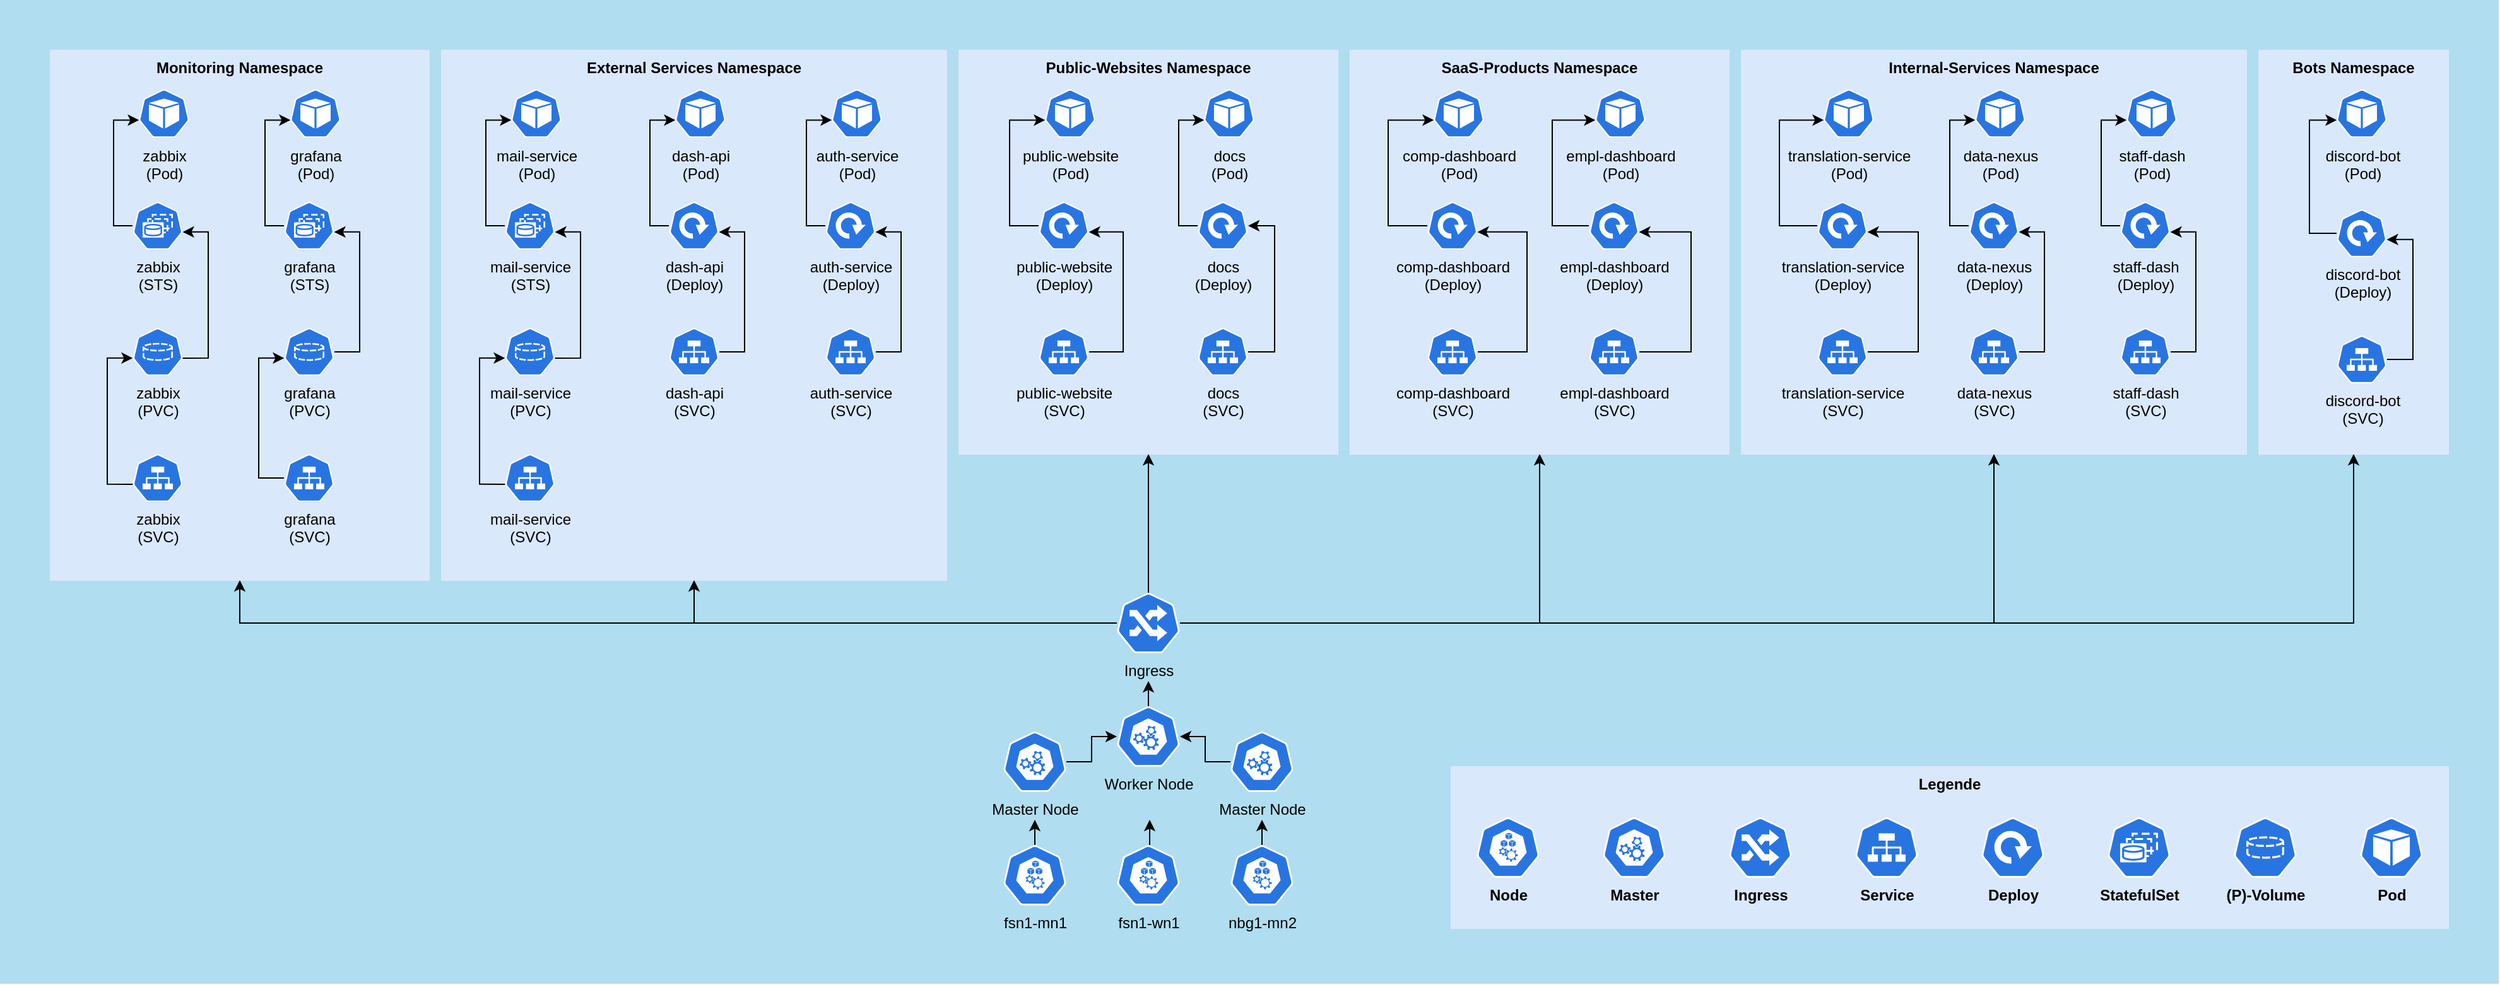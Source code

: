 <mxfile version="21.3.7" type="github">
  <diagram id="6a731a19-8d31-9384-78a2-239565b7b9f0" name="Page-1">
    <mxGraphModel dx="1147" dy="597" grid="1" gridSize="10" guides="1" tooltips="1" connect="1" arrows="1" fold="1" page="1" pageScale="1" pageWidth="1169" pageHeight="827" background="none" math="0" shadow="0">
      <root>
        <mxCell id="0" />
        <mxCell id="1" parent="0" />
        <mxCell id="QFHewqQeJ9qYBVuNZdQV-1928" value="" style="whiteSpace=wrap;html=1;fillColor=#B1DDF0;strokeColor=none;" parent="1" vertex="1">
          <mxGeometry width="1980" height="780" as="geometry" />
        </mxCell>
        <mxCell id="QFHewqQeJ9qYBVuNZdQV-1807" style="edgeStyle=orthogonalEdgeStyle;rounded=0;orthogonalLoop=1;jettySize=auto;html=1;exitX=0.5;exitY=0;exitDx=0;exitDy=0;exitPerimeter=0;" parent="1" edge="1">
          <mxGeometry relative="1" as="geometry">
            <mxPoint x="820" y="650" as="targetPoint" />
            <mxPoint x="820" y="670.0" as="sourcePoint" />
          </mxGeometry>
        </mxCell>
        <mxCell id="QFHewqQeJ9qYBVuNZdQV-1804" style="edgeStyle=orthogonalEdgeStyle;rounded=0;orthogonalLoop=1;jettySize=auto;html=1;exitX=0.5;exitY=0;exitDx=0;exitDy=0;exitPerimeter=0;" parent="1" edge="1">
          <mxGeometry relative="1" as="geometry">
            <mxPoint x="911" y="650" as="targetPoint" />
            <mxPoint x="911" y="670.0" as="sourcePoint" />
          </mxGeometry>
        </mxCell>
        <mxCell id="QFHewqQeJ9qYBVuNZdQV-1806" style="edgeStyle=orthogonalEdgeStyle;rounded=0;orthogonalLoop=1;jettySize=auto;html=1;exitX=0.5;exitY=0;exitDx=0;exitDy=0;exitPerimeter=0;" parent="1" edge="1">
          <mxGeometry relative="1" as="geometry">
            <mxPoint x="1000" y="650" as="targetPoint" />
            <mxPoint x="1000" y="670.0" as="sourcePoint" />
          </mxGeometry>
        </mxCell>
        <mxCell id="QFHewqQeJ9qYBVuNZdQV-1799" value="" style="edgeStyle=orthogonalEdgeStyle;rounded=0;orthogonalLoop=1;jettySize=auto;html=1;" parent="1" source="QFHewqQeJ9qYBVuNZdQV-1786" target="QFHewqQeJ9qYBVuNZdQV-1796" edge="1">
          <mxGeometry relative="1" as="geometry" />
        </mxCell>
        <mxCell id="QFHewqQeJ9qYBVuNZdQV-1786" value="Master Node" style="sketch=0;html=1;dashed=0;whitespace=wrap;fillColor=#2875E2;strokeColor=#ffffff;points=[[0.005,0.63,0],[0.1,0.2,0],[0.9,0.2,0],[0.5,0,0],[0.995,0.63,0],[0.72,0.99,0],[0.5,1,0],[0.28,0.99,0]];verticalLabelPosition=bottom;align=center;verticalAlign=top;shape=mxgraph.kubernetes.icon;prIcon=master" parent="1" vertex="1">
          <mxGeometry x="975" y="580" width="50" height="48" as="geometry" />
        </mxCell>
        <mxCell id="QFHewqQeJ9qYBVuNZdQV-1800" value="" style="edgeStyle=orthogonalEdgeStyle;rounded=0;orthogonalLoop=1;jettySize=auto;html=1;" parent="1" source="QFHewqQeJ9qYBVuNZdQV-1787" target="QFHewqQeJ9qYBVuNZdQV-1796" edge="1">
          <mxGeometry relative="1" as="geometry" />
        </mxCell>
        <mxCell id="QFHewqQeJ9qYBVuNZdQV-1787" value="Master Node" style="sketch=0;html=1;dashed=0;whitespace=wrap;fillColor=#2875E2;strokeColor=#ffffff;points=[[0.005,0.63,0],[0.1,0.2,0],[0.9,0.2,0],[0.5,0,0],[0.995,0.63,0],[0.72,0.99,0],[0.5,1,0],[0.28,0.99,0]];verticalLabelPosition=bottom;align=center;verticalAlign=top;shape=mxgraph.kubernetes.icon;prIcon=master" parent="1" vertex="1">
          <mxGeometry x="795" y="580" width="50" height="48" as="geometry" />
        </mxCell>
        <mxCell id="QFHewqQeJ9qYBVuNZdQV-1869" style="edgeStyle=orthogonalEdgeStyle;rounded=0;orthogonalLoop=1;jettySize=auto;html=1;exitX=0.5;exitY=0;exitDx=0;exitDy=0;exitPerimeter=0;" parent="1" source="QFHewqQeJ9qYBVuNZdQV-1796" edge="1">
          <mxGeometry relative="1" as="geometry">
            <mxPoint x="910" y="540" as="targetPoint" />
          </mxGeometry>
        </mxCell>
        <mxCell id="QFHewqQeJ9qYBVuNZdQV-1796" value="Worker Node" style="sketch=0;html=1;dashed=0;whitespace=wrap;fillColor=#2875E2;strokeColor=#ffffff;points=[[0.005,0.63,0],[0.1,0.2,0],[0.9,0.2,0],[0.5,0,0],[0.995,0.63,0],[0.72,0.99,0],[0.5,1,0],[0.28,0.99,0]];verticalLabelPosition=bottom;align=center;verticalAlign=top;shape=mxgraph.kubernetes.icon;prIcon=master" parent="1" vertex="1">
          <mxGeometry x="885" y="560" width="50" height="48" as="geometry" />
        </mxCell>
        <mxCell id="QFHewqQeJ9qYBVuNZdQV-1852" value="&lt;b&gt;External Services Namespace&lt;/b&gt;" style="whiteSpace=wrap;html=1;fillColor=#dae8fc;strokeColor=#DAE8FC;verticalAlign=top;" parent="1" vertex="1">
          <mxGeometry x="350" y="40" width="400" height="420" as="geometry" />
        </mxCell>
        <mxCell id="QFHewqQeJ9qYBVuNZdQV-1851" value="&lt;b&gt;Monitoring Namespace&lt;/b&gt;" style="whiteSpace=wrap;html=1;fillColor=#dae8fc;strokeColor=#DAE8FC;verticalAlign=top;" parent="1" vertex="1">
          <mxGeometry x="40" y="40" width="300" height="420" as="geometry" />
        </mxCell>
        <mxCell id="QFHewqQeJ9qYBVuNZdQV-1853" value="&lt;b&gt;Public-Websites Namespace&lt;/b&gt;" style="whiteSpace=wrap;html=1;fillColor=#dae8fc;strokeColor=#DAE8FC;verticalAlign=top;" parent="1" vertex="1">
          <mxGeometry x="760" y="40" width="300" height="320" as="geometry" />
        </mxCell>
        <mxCell id="QFHewqQeJ9qYBVuNZdQV-1854" value="&lt;b&gt;SaaS-Products Namespace&lt;/b&gt;" style="whiteSpace=wrap;html=1;fillColor=#dae8fc;strokeColor=#DAE8FC;verticalAlign=top;" parent="1" vertex="1">
          <mxGeometry x="1070" y="40" width="300" height="320" as="geometry" />
        </mxCell>
        <mxCell id="QFHewqQeJ9qYBVuNZdQV-1855" value="&lt;b&gt;Internal-Services Namespace&lt;/b&gt;" style="whiteSpace=wrap;html=1;fillColor=#dae8fc;strokeColor=#DAE8FC;verticalAlign=top;" parent="1" vertex="1">
          <mxGeometry x="1380" y="40" width="400" height="320" as="geometry" />
        </mxCell>
        <mxCell id="QFHewqQeJ9qYBVuNZdQV-1856" value="&lt;b&gt;Bots Namespace&lt;/b&gt;" style="whiteSpace=wrap;html=1;fillColor=#dae8fc;strokeColor=#DAE8FC;verticalAlign=top;" parent="1" vertex="1">
          <mxGeometry x="1790" y="40" width="150" height="320" as="geometry" />
        </mxCell>
        <mxCell id="QFHewqQeJ9qYBVuNZdQV-1891" style="edgeStyle=orthogonalEdgeStyle;rounded=0;orthogonalLoop=1;jettySize=auto;html=1;" parent="1" source="QFHewqQeJ9qYBVuNZdQV-1857" target="QFHewqQeJ9qYBVuNZdQV-1854" edge="1">
          <mxGeometry relative="1" as="geometry" />
        </mxCell>
        <mxCell id="QFHewqQeJ9qYBVuNZdQV-1892" style="edgeStyle=orthogonalEdgeStyle;rounded=0;orthogonalLoop=1;jettySize=auto;html=1;" parent="1" source="QFHewqQeJ9qYBVuNZdQV-1857" target="QFHewqQeJ9qYBVuNZdQV-1853" edge="1">
          <mxGeometry relative="1" as="geometry" />
        </mxCell>
        <mxCell id="QFHewqQeJ9qYBVuNZdQV-1905" style="edgeStyle=orthogonalEdgeStyle;rounded=0;orthogonalLoop=1;jettySize=auto;html=1;" parent="1" source="QFHewqQeJ9qYBVuNZdQV-1857" target="QFHewqQeJ9qYBVuNZdQV-1852" edge="1">
          <mxGeometry relative="1" as="geometry" />
        </mxCell>
        <mxCell id="QFHewqQeJ9qYBVuNZdQV-1906" style="edgeStyle=orthogonalEdgeStyle;rounded=0;orthogonalLoop=1;jettySize=auto;html=1;" parent="1" source="QFHewqQeJ9qYBVuNZdQV-1857" target="QFHewqQeJ9qYBVuNZdQV-1851" edge="1">
          <mxGeometry relative="1" as="geometry" />
        </mxCell>
        <mxCell id="QFHewqQeJ9qYBVuNZdQV-1922" style="edgeStyle=orthogonalEdgeStyle;rounded=0;orthogonalLoop=1;jettySize=auto;html=1;entryX=0.5;entryY=1;entryDx=0;entryDy=0;" parent="1" source="QFHewqQeJ9qYBVuNZdQV-1857" target="QFHewqQeJ9qYBVuNZdQV-1855" edge="1">
          <mxGeometry relative="1" as="geometry" />
        </mxCell>
        <mxCell id="QFHewqQeJ9qYBVuNZdQV-1923" style="edgeStyle=orthogonalEdgeStyle;rounded=0;orthogonalLoop=1;jettySize=auto;html=1;entryX=0.5;entryY=1;entryDx=0;entryDy=0;" parent="1" source="QFHewqQeJ9qYBVuNZdQV-1857" target="QFHewqQeJ9qYBVuNZdQV-1856" edge="1">
          <mxGeometry relative="1" as="geometry" />
        </mxCell>
        <mxCell id="QFHewqQeJ9qYBVuNZdQV-1857" value="&lt;div&gt;Ingress&lt;/div&gt;" style="sketch=0;html=1;dashed=0;whitespace=wrap;fillColor=#2875E2;strokeColor=#ffffff;points=[[0.005,0.63,0],[0.1,0.2,0],[0.9,0.2,0],[0.5,0,0],[0.995,0.63,0],[0.72,0.99,0],[0.5,1,0],[0.28,0.99,0]];verticalLabelPosition=bottom;align=center;verticalAlign=top;shape=mxgraph.kubernetes.icon;prIcon=ing" parent="1" vertex="1">
          <mxGeometry x="885" y="470" width="50" height="48" as="geometry" />
        </mxCell>
        <mxCell id="QFHewqQeJ9qYBVuNZdQV-1859" value="fsn1-wn1" style="sketch=0;html=1;dashed=0;whitespace=wrap;fillColor=#2875E2;strokeColor=#ffffff;points=[[0.005,0.63,0],[0.1,0.2,0],[0.9,0.2,0],[0.5,0,0],[0.995,0.63,0],[0.72,0.99,0],[0.5,1,0],[0.28,0.99,0]];verticalLabelPosition=bottom;align=center;verticalAlign=top;shape=mxgraph.kubernetes.icon;prIcon=node" parent="1" vertex="1">
          <mxGeometry x="885" y="670" width="50" height="48" as="geometry" />
        </mxCell>
        <mxCell id="QFHewqQeJ9qYBVuNZdQV-1860" value="nbg1-mn2" style="sketch=0;html=1;dashed=0;whitespace=wrap;fillColor=#2875E2;strokeColor=#ffffff;points=[[0.005,0.63,0],[0.1,0.2,0],[0.9,0.2,0],[0.5,0,0],[0.995,0.63,0],[0.72,0.99,0],[0.5,1,0],[0.28,0.99,0]];verticalLabelPosition=bottom;align=center;verticalAlign=top;shape=mxgraph.kubernetes.icon;prIcon=node" parent="1" vertex="1">
          <mxGeometry x="975" y="670" width="50" height="48" as="geometry" />
        </mxCell>
        <mxCell id="QFHewqQeJ9qYBVuNZdQV-1861" value="fsn1-mn1" style="sketch=0;html=1;dashed=0;whitespace=wrap;fillColor=#2875E2;strokeColor=#ffffff;points=[[0.005,0.63,0],[0.1,0.2,0],[0.9,0.2,0],[0.5,0,0],[0.995,0.63,0],[0.72,0.99,0],[0.5,1,0],[0.28,0.99,0]];verticalLabelPosition=bottom;align=center;verticalAlign=top;shape=mxgraph.kubernetes.icon;prIcon=node" parent="1" vertex="1">
          <mxGeometry x="795" y="670" width="50" height="48" as="geometry" />
        </mxCell>
        <mxCell id="vVOxOQnkjFHaXy24_AMH-29" style="edgeStyle=orthogonalEdgeStyle;rounded=0;orthogonalLoop=1;jettySize=auto;html=1;entryX=0.005;entryY=0.63;entryDx=0;entryDy=0;entryPerimeter=0;" edge="1" parent="1" source="QFHewqQeJ9qYBVuNZdQV-1863" target="QFHewqQeJ9qYBVuNZdQV-1871">
          <mxGeometry relative="1" as="geometry">
            <Array as="points">
              <mxPoint x="205" y="379" />
              <mxPoint x="205" y="284" />
            </Array>
          </mxGeometry>
        </mxCell>
        <mxCell id="QFHewqQeJ9qYBVuNZdQV-1863" value="&lt;div&gt;grafana&lt;/div&gt;&lt;div&gt;(SVC)&lt;/div&gt;" style="sketch=0;html=1;dashed=0;whitespace=wrap;fillColor=#2875E2;strokeColor=#ffffff;points=[[0.005,0.63,0],[0.1,0.2,0],[0.9,0.2,0],[0.5,0,0],[0.995,0.63,0],[0.72,0.99,0],[0.5,1,0],[0.28,0.99,0]];verticalLabelPosition=bottom;align=center;verticalAlign=top;shape=mxgraph.kubernetes.icon;prIcon=svc" parent="1" vertex="1">
          <mxGeometry x="225" y="360" width="40" height="38" as="geometry" />
        </mxCell>
        <mxCell id="QFHewqQeJ9qYBVuNZdQV-1864" value="&lt;div&gt;zabbix&lt;/div&gt;&lt;div&gt;(Pod)&lt;br&gt;&lt;/div&gt;" style="sketch=0;html=1;dashed=0;whitespace=wrap;fillColor=#2875E2;strokeColor=#ffffff;points=[[0.005,0.63,0],[0.1,0.2,0],[0.9,0.2,0],[0.5,0,0],[0.995,0.63,0],[0.72,0.99,0],[0.5,1,0],[0.28,0.99,0]];verticalLabelPosition=bottom;align=center;verticalAlign=top;shape=mxgraph.kubernetes.icon;prIcon=pod" parent="1" vertex="1">
          <mxGeometry x="110" y="70" width="40" height="40" as="geometry" />
        </mxCell>
        <mxCell id="QFHewqQeJ9qYBVuNZdQV-1866" value="&lt;div&gt;grafana&lt;/div&gt;&lt;div&gt;(Pod)&lt;/div&gt;" style="sketch=0;html=1;dashed=0;whitespace=wrap;fillColor=#2875E2;strokeColor=#ffffff;points=[[0.005,0.63,0],[0.1,0.2,0],[0.9,0.2,0],[0.5,0,0],[0.995,0.63,0],[0.72,0.99,0],[0.5,1,0],[0.28,0.99,0]];verticalLabelPosition=bottom;align=center;verticalAlign=top;shape=mxgraph.kubernetes.icon;prIcon=pod" parent="1" vertex="1">
          <mxGeometry x="230" y="70" width="40" height="40" as="geometry" />
        </mxCell>
        <mxCell id="vVOxOQnkjFHaXy24_AMH-24" style="edgeStyle=orthogonalEdgeStyle;rounded=0;orthogonalLoop=1;jettySize=auto;html=1;entryX=0.005;entryY=0.63;entryDx=0;entryDy=0;entryPerimeter=0;" edge="1" parent="1" source="QFHewqQeJ9qYBVuNZdQV-1867" target="QFHewqQeJ9qYBVuNZdQV-1864">
          <mxGeometry relative="1" as="geometry">
            <Array as="points">
              <mxPoint x="90" y="179" />
              <mxPoint x="90" y="95" />
            </Array>
          </mxGeometry>
        </mxCell>
        <mxCell id="QFHewqQeJ9qYBVuNZdQV-1867" value="&lt;div&gt;zabbix&lt;/div&gt;&lt;div&gt;(STS)&lt;/div&gt;" style="sketch=0;html=1;dashed=0;whitespace=wrap;fillColor=#2875E2;strokeColor=#ffffff;points=[[0.005,0.63,0],[0.1,0.2,0],[0.9,0.2,0],[0.5,0,0],[0.995,0.63,0],[0.72,0.99,0],[0.5,1,0],[0.28,0.99,0]];verticalLabelPosition=bottom;align=center;verticalAlign=top;shape=mxgraph.kubernetes.icon;prIcon=sts" parent="1" vertex="1">
          <mxGeometry x="105" y="160" width="40" height="38" as="geometry" />
        </mxCell>
        <mxCell id="vVOxOQnkjFHaXy24_AMH-31" style="edgeStyle=orthogonalEdgeStyle;rounded=0;orthogonalLoop=1;jettySize=auto;html=1;entryX=0.005;entryY=0.63;entryDx=0;entryDy=0;entryPerimeter=0;" edge="1" parent="1" source="QFHewqQeJ9qYBVuNZdQV-1868" target="QFHewqQeJ9qYBVuNZdQV-1866">
          <mxGeometry relative="1" as="geometry">
            <Array as="points">
              <mxPoint x="210" y="179" />
              <mxPoint x="210" y="95" />
            </Array>
          </mxGeometry>
        </mxCell>
        <mxCell id="QFHewqQeJ9qYBVuNZdQV-1868" value="&lt;div&gt;grafana&lt;/div&gt;&lt;div&gt;(STS)&lt;br&gt;&lt;/div&gt;" style="sketch=0;html=1;dashed=0;whitespace=wrap;fillColor=#2875E2;strokeColor=#ffffff;points=[[0.005,0.63,0],[0.1,0.2,0],[0.9,0.2,0],[0.5,0,0],[0.995,0.63,0],[0.72,0.99,0],[0.5,1,0],[0.28,0.99,0]];verticalLabelPosition=bottom;align=center;verticalAlign=top;shape=mxgraph.kubernetes.icon;prIcon=sts" parent="1" vertex="1">
          <mxGeometry x="225" y="160" width="40" height="38" as="geometry" />
        </mxCell>
        <mxCell id="vVOxOQnkjFHaXy24_AMH-25" style="edgeStyle=orthogonalEdgeStyle;rounded=0;orthogonalLoop=1;jettySize=auto;html=1;exitX=0.995;exitY=0.63;exitDx=0;exitDy=0;exitPerimeter=0;entryX=0.995;entryY=0.63;entryDx=0;entryDy=0;entryPerimeter=0;" edge="1" parent="1" source="QFHewqQeJ9qYBVuNZdQV-1870" target="QFHewqQeJ9qYBVuNZdQV-1867">
          <mxGeometry relative="1" as="geometry" />
        </mxCell>
        <mxCell id="QFHewqQeJ9qYBVuNZdQV-1870" value="&lt;div&gt;zabbix&lt;/div&gt;&lt;div&gt;(PVC)&lt;br&gt;&lt;/div&gt;" style="sketch=0;html=1;dashed=0;whitespace=wrap;fillColor=#2875E2;strokeColor=#ffffff;points=[[0.005,0.63,0],[0.1,0.2,0],[0.9,0.2,0],[0.5,0,0],[0.995,0.63,0],[0.72,0.99,0],[0.5,1,0],[0.28,0.99,0]];verticalLabelPosition=bottom;align=center;verticalAlign=top;shape=mxgraph.kubernetes.icon;prIcon=pvc" parent="1" vertex="1">
          <mxGeometry x="105" y="260" width="40" height="38" as="geometry" />
        </mxCell>
        <mxCell id="vVOxOQnkjFHaXy24_AMH-30" style="edgeStyle=orthogonalEdgeStyle;rounded=0;orthogonalLoop=1;jettySize=auto;html=1;entryX=0.995;entryY=0.63;entryDx=0;entryDy=0;entryPerimeter=0;" edge="1" parent="1" source="QFHewqQeJ9qYBVuNZdQV-1871" target="QFHewqQeJ9qYBVuNZdQV-1868">
          <mxGeometry relative="1" as="geometry">
            <Array as="points">
              <mxPoint x="285" y="279" />
              <mxPoint x="285" y="184" />
            </Array>
          </mxGeometry>
        </mxCell>
        <mxCell id="QFHewqQeJ9qYBVuNZdQV-1871" value="&lt;div&gt;grafana&lt;/div&gt;&lt;div&gt;(PVC)&lt;br&gt;&lt;/div&gt;" style="sketch=0;html=1;dashed=0;whitespace=wrap;fillColor=#2875E2;strokeColor=#ffffff;points=[[0.005,0.63,0],[0.1,0.2,0],[0.9,0.2,0],[0.5,0,0],[0.995,0.63,0],[0.72,0.99,0],[0.5,1,0],[0.28,0.99,0]];verticalLabelPosition=bottom;align=center;verticalAlign=top;shape=mxgraph.kubernetes.icon;prIcon=pvc" parent="1" vertex="1">
          <mxGeometry x="225" y="260" width="40" height="38" as="geometry" />
        </mxCell>
        <mxCell id="vVOxOQnkjFHaXy24_AMH-26" style="edgeStyle=orthogonalEdgeStyle;rounded=0;orthogonalLoop=1;jettySize=auto;html=1;exitX=0.005;exitY=0.63;exitDx=0;exitDy=0;exitPerimeter=0;entryX=0.005;entryY=0.63;entryDx=0;entryDy=0;entryPerimeter=0;" edge="1" parent="1" source="QFHewqQeJ9qYBVuNZdQV-1873" target="QFHewqQeJ9qYBVuNZdQV-1870">
          <mxGeometry relative="1" as="geometry" />
        </mxCell>
        <mxCell id="QFHewqQeJ9qYBVuNZdQV-1873" value="&lt;div&gt;zabbix&lt;/div&gt;&lt;div&gt;(SVC)&lt;/div&gt;" style="sketch=0;html=1;dashed=0;whitespace=wrap;fillColor=#2875E2;strokeColor=#ffffff;points=[[0.005,0.63,0],[0.1,0.2,0],[0.9,0.2,0],[0.5,0,0],[0.995,0.63,0],[0.72,0.99,0],[0.5,1,0],[0.28,0.99,0]];verticalLabelPosition=bottom;align=center;verticalAlign=top;shape=mxgraph.kubernetes.icon;prIcon=svc" parent="1" vertex="1">
          <mxGeometry x="105" y="360" width="40" height="38" as="geometry" />
        </mxCell>
        <mxCell id="vVOxOQnkjFHaXy24_AMH-41" style="edgeStyle=orthogonalEdgeStyle;rounded=0;orthogonalLoop=1;jettySize=auto;html=1;" edge="1" parent="1" source="QFHewqQeJ9qYBVuNZdQV-1877" target="QFHewqQeJ9qYBVuNZdQV-1897">
          <mxGeometry relative="1" as="geometry">
            <Array as="points">
              <mxPoint x="1010" y="279" />
              <mxPoint x="1010" y="179" />
            </Array>
          </mxGeometry>
        </mxCell>
        <mxCell id="QFHewqQeJ9qYBVuNZdQV-1877" value="&lt;div&gt;docs&lt;/div&gt;&lt;div&gt;(SVC)&lt;/div&gt;" style="sketch=0;html=1;dashed=0;whitespace=wrap;fillColor=#2875E2;strokeColor=#ffffff;points=[[0.005,0.63,0],[0.1,0.2,0],[0.9,0.2,0],[0.5,0,0],[0.995,0.63,0],[0.72,0.99,0],[0.5,1,0],[0.28,0.99,0]];verticalLabelPosition=bottom;align=center;verticalAlign=top;shape=mxgraph.kubernetes.icon;prIcon=svc" parent="1" vertex="1">
          <mxGeometry x="949" y="260" width="40" height="38" as="geometry" />
        </mxCell>
        <mxCell id="QFHewqQeJ9qYBVuNZdQV-1878" value="&lt;div&gt;public-website&lt;/div&gt;&lt;div&gt;(Pod)&lt;br&gt;&lt;/div&gt;" style="sketch=0;html=1;dashed=0;whitespace=wrap;fillColor=#2875E2;strokeColor=#ffffff;points=[[0.005,0.63,0],[0.1,0.2,0],[0.9,0.2,0],[0.5,0,0],[0.995,0.63,0],[0.72,0.99,0],[0.5,1,0],[0.28,0.99,0]];verticalLabelPosition=bottom;align=center;verticalAlign=top;shape=mxgraph.kubernetes.icon;prIcon=pod" parent="1" vertex="1">
          <mxGeometry x="828" y="70" width="40" height="40" as="geometry" />
        </mxCell>
        <mxCell id="QFHewqQeJ9qYBVuNZdQV-1879" value="&lt;div&gt;docs&lt;/div&gt;&lt;div&gt;(Pod)&lt;/div&gt;" style="sketch=0;html=1;dashed=0;whitespace=wrap;fillColor=#2875E2;strokeColor=#ffffff;points=[[0.005,0.63,0],[0.1,0.2,0],[0.9,0.2,0],[0.5,0,0],[0.995,0.63,0],[0.72,0.99,0],[0.5,1,0],[0.28,0.99,0]];verticalLabelPosition=bottom;align=center;verticalAlign=top;shape=mxgraph.kubernetes.icon;prIcon=pod" parent="1" vertex="1">
          <mxGeometry x="954" y="70" width="40" height="40" as="geometry" />
        </mxCell>
        <mxCell id="vVOxOQnkjFHaXy24_AMH-39" style="edgeStyle=orthogonalEdgeStyle;rounded=0;orthogonalLoop=1;jettySize=auto;html=1;entryX=0.995;entryY=0.63;entryDx=0;entryDy=0;entryPerimeter=0;" edge="1" parent="1" source="QFHewqQeJ9qYBVuNZdQV-1884" target="QFHewqQeJ9qYBVuNZdQV-1898">
          <mxGeometry relative="1" as="geometry">
            <Array as="points">
              <mxPoint x="890" y="279" />
              <mxPoint x="890" y="184" />
            </Array>
          </mxGeometry>
        </mxCell>
        <mxCell id="QFHewqQeJ9qYBVuNZdQV-1884" value="&lt;div&gt;public-website&lt;/div&gt;&lt;div&gt;(SVC)&lt;/div&gt;" style="sketch=0;html=1;dashed=0;whitespace=wrap;fillColor=#2875E2;strokeColor=#ffffff;points=[[0.005,0.63,0],[0.1,0.2,0],[0.9,0.2,0],[0.5,0,0],[0.995,0.63,0],[0.72,0.99,0],[0.5,1,0],[0.28,0.99,0]];verticalLabelPosition=bottom;align=center;verticalAlign=top;shape=mxgraph.kubernetes.icon;prIcon=svc" parent="1" vertex="1">
          <mxGeometry x="823" y="260" width="40" height="38" as="geometry" />
        </mxCell>
        <mxCell id="vVOxOQnkjFHaXy24_AMH-43" style="edgeStyle=orthogonalEdgeStyle;rounded=0;orthogonalLoop=1;jettySize=auto;html=1;entryX=0.995;entryY=0.63;entryDx=0;entryDy=0;entryPerimeter=0;" edge="1" parent="1" source="QFHewqQeJ9qYBVuNZdQV-1885" target="QFHewqQeJ9qYBVuNZdQV-1894">
          <mxGeometry relative="1" as="geometry">
            <Array as="points">
              <mxPoint x="1340" y="279" />
              <mxPoint x="1340" y="184" />
            </Array>
          </mxGeometry>
        </mxCell>
        <mxCell id="QFHewqQeJ9qYBVuNZdQV-1885" value="&lt;div&gt;empl-dashboard&lt;/div&gt;&lt;div&gt;(SVC)&lt;/div&gt;" style="sketch=0;html=1;dashed=0;whitespace=wrap;fillColor=#2875E2;strokeColor=#ffffff;points=[[0.005,0.63,0],[0.1,0.2,0],[0.9,0.2,0],[0.5,0,0],[0.995,0.63,0],[0.72,0.99,0],[0.5,1,0],[0.28,0.99,0]];verticalLabelPosition=bottom;align=center;verticalAlign=top;shape=mxgraph.kubernetes.icon;prIcon=svc" parent="1" vertex="1">
          <mxGeometry x="1259" y="260" width="40" height="38" as="geometry" />
        </mxCell>
        <mxCell id="QFHewqQeJ9qYBVuNZdQV-1886" value="&lt;div&gt;comp-dashboard&lt;/div&gt;&lt;div&gt;(Pod)&lt;br&gt;&lt;/div&gt;" style="sketch=0;html=1;dashed=0;whitespace=wrap;fillColor=#2875E2;strokeColor=#ffffff;points=[[0.005,0.63,0],[0.1,0.2,0],[0.9,0.2,0],[0.5,0,0],[0.995,0.63,0],[0.72,0.99,0],[0.5,1,0],[0.28,0.99,0]];verticalLabelPosition=bottom;align=center;verticalAlign=top;shape=mxgraph.kubernetes.icon;prIcon=pod" parent="1" vertex="1">
          <mxGeometry x="1136" y="70" width="40" height="40" as="geometry" />
        </mxCell>
        <mxCell id="QFHewqQeJ9qYBVuNZdQV-1887" value="&lt;div&gt;empl-dashboard&lt;/div&gt;&lt;div&gt;(Pod)&lt;/div&gt;" style="sketch=0;html=1;dashed=0;whitespace=wrap;fillColor=#2875E2;strokeColor=#ffffff;points=[[0.005,0.63,0],[0.1,0.2,0],[0.9,0.2,0],[0.5,0,0],[0.995,0.63,0],[0.72,0.99,0],[0.5,1,0],[0.28,0.99,0]];verticalLabelPosition=bottom;align=center;verticalAlign=top;shape=mxgraph.kubernetes.icon;prIcon=pod" parent="1" vertex="1">
          <mxGeometry x="1264" y="70" width="40" height="40" as="geometry" />
        </mxCell>
        <mxCell id="vVOxOQnkjFHaXy24_AMH-44" style="edgeStyle=orthogonalEdgeStyle;rounded=0;orthogonalLoop=1;jettySize=auto;html=1;entryX=0.995;entryY=0.63;entryDx=0;entryDy=0;entryPerimeter=0;" edge="1" parent="1" source="QFHewqQeJ9qYBVuNZdQV-1890" target="QFHewqQeJ9qYBVuNZdQV-1896">
          <mxGeometry relative="1" as="geometry">
            <Array as="points">
              <mxPoint x="1210" y="279" />
              <mxPoint x="1210" y="184" />
            </Array>
          </mxGeometry>
        </mxCell>
        <mxCell id="QFHewqQeJ9qYBVuNZdQV-1890" value="&lt;div&gt;comp-dashboard&lt;/div&gt;&lt;div&gt;(SVC)&lt;/div&gt;" style="sketch=0;html=1;dashed=0;whitespace=wrap;fillColor=#2875E2;strokeColor=#ffffff;points=[[0.005,0.63,0],[0.1,0.2,0],[0.9,0.2,0],[0.5,0,0],[0.995,0.63,0],[0.72,0.99,0],[0.5,1,0],[0.28,0.99,0]];verticalLabelPosition=bottom;align=center;verticalAlign=top;shape=mxgraph.kubernetes.icon;prIcon=svc" parent="1" vertex="1">
          <mxGeometry x="1131" y="260" width="40" height="38" as="geometry" />
        </mxCell>
        <mxCell id="vVOxOQnkjFHaXy24_AMH-47" style="edgeStyle=orthogonalEdgeStyle;rounded=0;orthogonalLoop=1;jettySize=auto;html=1;entryX=0.005;entryY=0.63;entryDx=0;entryDy=0;entryPerimeter=0;" edge="1" parent="1" source="QFHewqQeJ9qYBVuNZdQV-1894" target="QFHewqQeJ9qYBVuNZdQV-1887">
          <mxGeometry relative="1" as="geometry">
            <Array as="points">
              <mxPoint x="1230" y="179" />
              <mxPoint x="1230" y="95" />
            </Array>
          </mxGeometry>
        </mxCell>
        <mxCell id="QFHewqQeJ9qYBVuNZdQV-1894" value="&lt;div&gt;empl-dashboard&lt;/div&gt;&lt;div&gt;(Deploy)&lt;br&gt;&lt;/div&gt;" style="sketch=0;html=1;dashed=0;whitespace=wrap;fillColor=#2875E2;strokeColor=#ffffff;points=[[0.005,0.63,0],[0.1,0.2,0],[0.9,0.2,0],[0.5,0,0],[0.995,0.63,0],[0.72,0.99,0],[0.5,1,0],[0.28,0.99,0]];verticalLabelPosition=bottom;align=center;verticalAlign=top;shape=mxgraph.kubernetes.icon;prIcon=deploy" parent="1" vertex="1">
          <mxGeometry x="1259" y="160" width="40" height="38" as="geometry" />
        </mxCell>
        <mxCell id="vVOxOQnkjFHaXy24_AMH-45" style="edgeStyle=orthogonalEdgeStyle;rounded=0;orthogonalLoop=1;jettySize=auto;html=1;entryX=0.005;entryY=0.63;entryDx=0;entryDy=0;entryPerimeter=0;" edge="1" parent="1" source="QFHewqQeJ9qYBVuNZdQV-1896" target="QFHewqQeJ9qYBVuNZdQV-1886">
          <mxGeometry relative="1" as="geometry">
            <Array as="points">
              <mxPoint x="1100" y="179" />
              <mxPoint x="1100" y="95" />
            </Array>
          </mxGeometry>
        </mxCell>
        <mxCell id="QFHewqQeJ9qYBVuNZdQV-1896" value="&lt;div&gt;comp-dashboard&lt;/div&gt;&lt;div&gt;(Deploy)&lt;br&gt;&lt;/div&gt;" style="sketch=0;html=1;dashed=0;whitespace=wrap;fillColor=#2875E2;strokeColor=#ffffff;points=[[0.005,0.63,0],[0.1,0.2,0],[0.9,0.2,0],[0.5,0,0],[0.995,0.63,0],[0.72,0.99,0],[0.5,1,0],[0.28,0.99,0]];verticalLabelPosition=bottom;align=center;verticalAlign=top;shape=mxgraph.kubernetes.icon;prIcon=deploy" parent="1" vertex="1">
          <mxGeometry x="1131" y="160" width="40" height="38" as="geometry" />
        </mxCell>
        <mxCell id="vVOxOQnkjFHaXy24_AMH-42" style="edgeStyle=orthogonalEdgeStyle;rounded=0;orthogonalLoop=1;jettySize=auto;html=1;entryX=0.005;entryY=0.63;entryDx=0;entryDy=0;entryPerimeter=0;" edge="1" parent="1" source="QFHewqQeJ9qYBVuNZdQV-1897" target="QFHewqQeJ9qYBVuNZdQV-1879">
          <mxGeometry relative="1" as="geometry">
            <Array as="points">
              <mxPoint x="934" y="179" />
              <mxPoint x="934" y="95" />
            </Array>
          </mxGeometry>
        </mxCell>
        <mxCell id="QFHewqQeJ9qYBVuNZdQV-1897" value="&lt;div&gt;docs&lt;/div&gt;&lt;div&gt;(Deploy)&lt;br&gt;&lt;/div&gt;" style="sketch=0;html=1;dashed=0;whitespace=wrap;fillColor=#2875E2;strokeColor=#ffffff;points=[[0.005,0.63,0],[0.1,0.2,0],[0.9,0.2,0],[0.5,0,0],[0.995,0.63,0],[0.72,0.99,0],[0.5,1,0],[0.28,0.99,0]];verticalLabelPosition=bottom;align=center;verticalAlign=top;shape=mxgraph.kubernetes.icon;prIcon=deploy" parent="1" vertex="1">
          <mxGeometry x="949" y="160" width="40" height="38" as="geometry" />
        </mxCell>
        <mxCell id="vVOxOQnkjFHaXy24_AMH-40" style="edgeStyle=orthogonalEdgeStyle;rounded=0;orthogonalLoop=1;jettySize=auto;html=1;entryX=0.005;entryY=0.63;entryDx=0;entryDy=0;entryPerimeter=0;" edge="1" parent="1" source="QFHewqQeJ9qYBVuNZdQV-1898" target="QFHewqQeJ9qYBVuNZdQV-1878">
          <mxGeometry relative="1" as="geometry">
            <Array as="points">
              <mxPoint x="800" y="179" />
              <mxPoint x="800" y="95" />
            </Array>
          </mxGeometry>
        </mxCell>
        <mxCell id="QFHewqQeJ9qYBVuNZdQV-1898" value="&lt;div&gt;public-website&lt;/div&gt;&lt;div&gt;(Deploy)&lt;br&gt;&lt;/div&gt;" style="sketch=0;html=1;dashed=0;whitespace=wrap;fillColor=#2875E2;strokeColor=#ffffff;points=[[0.005,0.63,0],[0.1,0.2,0],[0.9,0.2,0],[0.5,0,0],[0.995,0.63,0],[0.72,0.99,0],[0.5,1,0],[0.28,0.99,0]];verticalLabelPosition=bottom;align=center;verticalAlign=top;shape=mxgraph.kubernetes.icon;prIcon=deploy" parent="1" vertex="1">
          <mxGeometry x="823" y="160" width="40" height="38" as="geometry" />
        </mxCell>
        <mxCell id="vVOxOQnkjFHaXy24_AMH-36" style="edgeStyle=orthogonalEdgeStyle;rounded=0;orthogonalLoop=1;jettySize=auto;html=1;entryX=0.995;entryY=0.63;entryDx=0;entryDy=0;entryPerimeter=0;" edge="1" parent="1" source="QFHewqQeJ9qYBVuNZdQV-1899" target="QFHewqQeJ9qYBVuNZdQV-1903">
          <mxGeometry relative="1" as="geometry">
            <Array as="points">
              <mxPoint x="714" y="279" />
              <mxPoint x="714" y="184" />
            </Array>
          </mxGeometry>
        </mxCell>
        <mxCell id="QFHewqQeJ9qYBVuNZdQV-1899" value="&lt;div&gt;auth-service&lt;/div&gt;&lt;div&gt;(SVC)&lt;/div&gt;" style="sketch=0;html=1;dashed=0;whitespace=wrap;fillColor=#2875E2;strokeColor=#ffffff;points=[[0.005,0.63,0],[0.1,0.2,0],[0.9,0.2,0],[0.5,0,0],[0.995,0.63,0],[0.72,0.99,0],[0.5,1,0],[0.28,0.99,0]];verticalLabelPosition=bottom;align=center;verticalAlign=top;shape=mxgraph.kubernetes.icon;prIcon=svc" parent="1" vertex="1">
          <mxGeometry x="654" y="260" width="40" height="38" as="geometry" />
        </mxCell>
        <mxCell id="QFHewqQeJ9qYBVuNZdQV-1900" value="&lt;div&gt;dash-api&lt;/div&gt;&lt;div&gt;(Pod)&lt;br&gt;&lt;/div&gt;" style="sketch=0;html=1;dashed=0;whitespace=wrap;fillColor=#2875E2;strokeColor=#ffffff;points=[[0.005,0.63,0],[0.1,0.2,0],[0.9,0.2,0],[0.5,0,0],[0.995,0.63,0],[0.72,0.99,0],[0.5,1,0],[0.28,0.99,0]];verticalLabelPosition=bottom;align=center;verticalAlign=top;shape=mxgraph.kubernetes.icon;prIcon=pod" parent="1" vertex="1">
          <mxGeometry x="535" y="70" width="40" height="40" as="geometry" />
        </mxCell>
        <mxCell id="QFHewqQeJ9qYBVuNZdQV-1901" value="&lt;div&gt;auth-service&lt;/div&gt;&lt;div&gt;(Pod)&lt;/div&gt;" style="sketch=0;html=1;dashed=0;whitespace=wrap;fillColor=#2875E2;strokeColor=#ffffff;points=[[0.005,0.63,0],[0.1,0.2,0],[0.9,0.2,0],[0.5,0,0],[0.995,0.63,0],[0.72,0.99,0],[0.5,1,0],[0.28,0.99,0]];verticalLabelPosition=bottom;align=center;verticalAlign=top;shape=mxgraph.kubernetes.icon;prIcon=pod" parent="1" vertex="1">
          <mxGeometry x="659" y="70" width="40" height="40" as="geometry" />
        </mxCell>
        <mxCell id="vVOxOQnkjFHaXy24_AMH-35" style="edgeStyle=orthogonalEdgeStyle;rounded=0;orthogonalLoop=1;jettySize=auto;html=1;entryX=0.995;entryY=0.63;entryDx=0;entryDy=0;entryPerimeter=0;" edge="1" parent="1" source="QFHewqQeJ9qYBVuNZdQV-1902" target="QFHewqQeJ9qYBVuNZdQV-1904">
          <mxGeometry relative="1" as="geometry">
            <Array as="points">
              <mxPoint x="590" y="279" />
              <mxPoint x="590" y="184" />
            </Array>
          </mxGeometry>
        </mxCell>
        <mxCell id="QFHewqQeJ9qYBVuNZdQV-1902" value="&lt;div&gt;dash-api&lt;/div&gt;&lt;div&gt;(SVC)&lt;/div&gt;" style="sketch=0;html=1;dashed=0;whitespace=wrap;fillColor=#2875E2;strokeColor=#ffffff;points=[[0.005,0.63,0],[0.1,0.2,0],[0.9,0.2,0],[0.5,0,0],[0.995,0.63,0],[0.72,0.99,0],[0.5,1,0],[0.28,0.99,0]];verticalLabelPosition=bottom;align=center;verticalAlign=top;shape=mxgraph.kubernetes.icon;prIcon=svc" parent="1" vertex="1">
          <mxGeometry x="530" y="260" width="40" height="38" as="geometry" />
        </mxCell>
        <mxCell id="vVOxOQnkjFHaXy24_AMH-37" style="edgeStyle=orthogonalEdgeStyle;rounded=0;orthogonalLoop=1;jettySize=auto;html=1;entryX=0.005;entryY=0.63;entryDx=0;entryDy=0;entryPerimeter=0;" edge="1" parent="1" source="QFHewqQeJ9qYBVuNZdQV-1903" target="QFHewqQeJ9qYBVuNZdQV-1901">
          <mxGeometry relative="1" as="geometry">
            <Array as="points">
              <mxPoint x="639" y="179" />
              <mxPoint x="639" y="95" />
            </Array>
          </mxGeometry>
        </mxCell>
        <mxCell id="QFHewqQeJ9qYBVuNZdQV-1903" value="&lt;div&gt;auth-service&lt;/div&gt;&lt;div&gt;(Deploy)&lt;br&gt;&lt;/div&gt;" style="sketch=0;html=1;dashed=0;whitespace=wrap;fillColor=#2875E2;strokeColor=#ffffff;points=[[0.005,0.63,0],[0.1,0.2,0],[0.9,0.2,0],[0.5,0,0],[0.995,0.63,0],[0.72,0.99,0],[0.5,1,0],[0.28,0.99,0]];verticalLabelPosition=bottom;align=center;verticalAlign=top;shape=mxgraph.kubernetes.icon;prIcon=deploy" parent="1" vertex="1">
          <mxGeometry x="654" y="160" width="40" height="38" as="geometry" />
        </mxCell>
        <mxCell id="vVOxOQnkjFHaXy24_AMH-38" style="edgeStyle=orthogonalEdgeStyle;rounded=0;orthogonalLoop=1;jettySize=auto;html=1;entryX=0.005;entryY=0.63;entryDx=0;entryDy=0;entryPerimeter=0;" edge="1" parent="1" source="QFHewqQeJ9qYBVuNZdQV-1904" target="QFHewqQeJ9qYBVuNZdQV-1900">
          <mxGeometry relative="1" as="geometry">
            <Array as="points">
              <mxPoint x="515" y="179" />
              <mxPoint x="515" y="95" />
            </Array>
          </mxGeometry>
        </mxCell>
        <mxCell id="QFHewqQeJ9qYBVuNZdQV-1904" value="&lt;div&gt;dash-api&lt;/div&gt;&lt;div&gt;(Deploy)&lt;br&gt;&lt;/div&gt;" style="sketch=0;html=1;dashed=0;whitespace=wrap;fillColor=#2875E2;strokeColor=#ffffff;points=[[0.005,0.63,0],[0.1,0.2,0],[0.9,0.2,0],[0.5,0,0],[0.995,0.63,0],[0.72,0.99,0],[0.5,1,0],[0.28,0.99,0]];verticalLabelPosition=bottom;align=center;verticalAlign=top;shape=mxgraph.kubernetes.icon;prIcon=deploy" parent="1" vertex="1">
          <mxGeometry x="530" y="160" width="40" height="38" as="geometry" />
        </mxCell>
        <mxCell id="vVOxOQnkjFHaXy24_AMH-50" style="edgeStyle=orthogonalEdgeStyle;rounded=0;orthogonalLoop=1;jettySize=auto;html=1;entryX=0.995;entryY=0.63;entryDx=0;entryDy=0;entryPerimeter=0;" edge="1" parent="1" source="QFHewqQeJ9qYBVuNZdQV-1907" target="QFHewqQeJ9qYBVuNZdQV-1911">
          <mxGeometry relative="1" as="geometry">
            <Array as="points">
              <mxPoint x="1620" y="279" />
              <mxPoint x="1620" y="184" />
            </Array>
          </mxGeometry>
        </mxCell>
        <mxCell id="QFHewqQeJ9qYBVuNZdQV-1907" value="&lt;div&gt;data-nexus&lt;/div&gt;&lt;div&gt;(SVC)&lt;/div&gt;" style="sketch=0;html=1;dashed=0;whitespace=wrap;fillColor=#2875E2;strokeColor=#ffffff;points=[[0.005,0.63,0],[0.1,0.2,0],[0.9,0.2,0],[0.5,0,0],[0.995,0.63,0],[0.72,0.99,0],[0.5,1,0],[0.28,0.99,0]];verticalLabelPosition=bottom;align=center;verticalAlign=top;shape=mxgraph.kubernetes.icon;prIcon=svc" parent="1" vertex="1">
          <mxGeometry x="1560" y="260" width="40" height="38" as="geometry" />
        </mxCell>
        <mxCell id="QFHewqQeJ9qYBVuNZdQV-1908" value="&lt;div&gt;translation-service&lt;/div&gt;&lt;div&gt;(Pod)&lt;br&gt;&lt;/div&gt;" style="sketch=0;html=1;dashed=0;whitespace=wrap;fillColor=#2875E2;strokeColor=#ffffff;points=[[0.005,0.63,0],[0.1,0.2,0],[0.9,0.2,0],[0.5,0,0],[0.995,0.63,0],[0.72,0.99,0],[0.5,1,0],[0.28,0.99,0]];verticalLabelPosition=bottom;align=center;verticalAlign=top;shape=mxgraph.kubernetes.icon;prIcon=pod" parent="1" vertex="1">
          <mxGeometry x="1445" y="70" width="40" height="40" as="geometry" />
        </mxCell>
        <mxCell id="QFHewqQeJ9qYBVuNZdQV-1909" value="&lt;div&gt;data-nexus&lt;/div&gt;&lt;div&gt;(Pod)&lt;/div&gt;" style="sketch=0;html=1;dashed=0;whitespace=wrap;fillColor=#2875E2;strokeColor=#ffffff;points=[[0.005,0.63,0],[0.1,0.2,0],[0.9,0.2,0],[0.5,0,0],[0.995,0.63,0],[0.72,0.99,0],[0.5,1,0],[0.28,0.99,0]];verticalLabelPosition=bottom;align=center;verticalAlign=top;shape=mxgraph.kubernetes.icon;prIcon=pod" parent="1" vertex="1">
          <mxGeometry x="1565" y="70" width="40" height="40" as="geometry" />
        </mxCell>
        <mxCell id="vVOxOQnkjFHaXy24_AMH-48" style="edgeStyle=orthogonalEdgeStyle;rounded=0;orthogonalLoop=1;jettySize=auto;html=1;entryX=0.995;entryY=0.63;entryDx=0;entryDy=0;entryPerimeter=0;" edge="1" parent="1" source="QFHewqQeJ9qYBVuNZdQV-1910" target="QFHewqQeJ9qYBVuNZdQV-1912">
          <mxGeometry relative="1" as="geometry">
            <Array as="points">
              <mxPoint x="1520" y="279" />
              <mxPoint x="1520" y="184" />
            </Array>
          </mxGeometry>
        </mxCell>
        <mxCell id="QFHewqQeJ9qYBVuNZdQV-1910" value="&lt;div&gt;translation-service&lt;/div&gt;&lt;div&gt;(SVC)&lt;/div&gt;" style="sketch=0;html=1;dashed=0;whitespace=wrap;fillColor=#2875E2;strokeColor=#ffffff;points=[[0.005,0.63,0],[0.1,0.2,0],[0.9,0.2,0],[0.5,0,0],[0.995,0.63,0],[0.72,0.99,0],[0.5,1,0],[0.28,0.99,0]];verticalLabelPosition=bottom;align=center;verticalAlign=top;shape=mxgraph.kubernetes.icon;prIcon=svc" parent="1" vertex="1">
          <mxGeometry x="1440" y="260" width="40" height="38" as="geometry" />
        </mxCell>
        <mxCell id="vVOxOQnkjFHaXy24_AMH-53" style="edgeStyle=orthogonalEdgeStyle;rounded=0;orthogonalLoop=1;jettySize=auto;html=1;entryX=0.005;entryY=0.63;entryDx=0;entryDy=0;entryPerimeter=0;" edge="1" parent="1" source="QFHewqQeJ9qYBVuNZdQV-1911" target="QFHewqQeJ9qYBVuNZdQV-1909">
          <mxGeometry relative="1" as="geometry">
            <Array as="points">
              <mxPoint x="1545" y="179" />
              <mxPoint x="1545" y="95" />
            </Array>
          </mxGeometry>
        </mxCell>
        <mxCell id="QFHewqQeJ9qYBVuNZdQV-1911" value="&lt;div&gt;data-nexus&lt;br&gt;&lt;/div&gt;&lt;div&gt;(Deploy)&lt;br&gt;&lt;/div&gt;" style="sketch=0;html=1;dashed=0;whitespace=wrap;fillColor=#2875E2;strokeColor=#ffffff;points=[[0.005,0.63,0],[0.1,0.2,0],[0.9,0.2,0],[0.5,0,0],[0.995,0.63,0],[0.72,0.99,0],[0.5,1,0],[0.28,0.99,0]];verticalLabelPosition=bottom;align=center;verticalAlign=top;shape=mxgraph.kubernetes.icon;prIcon=deploy" parent="1" vertex="1">
          <mxGeometry x="1560" y="160" width="40" height="38" as="geometry" />
        </mxCell>
        <mxCell id="vVOxOQnkjFHaXy24_AMH-54" style="edgeStyle=orthogonalEdgeStyle;rounded=0;orthogonalLoop=1;jettySize=auto;html=1;entryX=0.005;entryY=0.63;entryDx=0;entryDy=0;entryPerimeter=0;" edge="1" parent="1" source="QFHewqQeJ9qYBVuNZdQV-1912" target="QFHewqQeJ9qYBVuNZdQV-1908">
          <mxGeometry relative="1" as="geometry">
            <Array as="points">
              <mxPoint x="1410" y="179" />
              <mxPoint x="1410" y="95" />
            </Array>
          </mxGeometry>
        </mxCell>
        <mxCell id="QFHewqQeJ9qYBVuNZdQV-1912" value="&lt;div&gt;translation-service&lt;/div&gt;&lt;div&gt;(Deploy)&lt;br&gt;&lt;/div&gt;" style="sketch=0;html=1;dashed=0;whitespace=wrap;fillColor=#2875E2;strokeColor=#ffffff;points=[[0.005,0.63,0],[0.1,0.2,0],[0.9,0.2,0],[0.5,0,0],[0.995,0.63,0],[0.72,0.99,0],[0.5,1,0],[0.28,0.99,0]];verticalLabelPosition=bottom;align=center;verticalAlign=top;shape=mxgraph.kubernetes.icon;prIcon=deploy" parent="1" vertex="1">
          <mxGeometry x="1440" y="160" width="40" height="38" as="geometry" />
        </mxCell>
        <mxCell id="vVOxOQnkjFHaXy24_AMH-56" style="edgeStyle=orthogonalEdgeStyle;rounded=0;orthogonalLoop=1;jettySize=auto;html=1;entryX=0.995;entryY=0.63;entryDx=0;entryDy=0;entryPerimeter=0;" edge="1" parent="1" source="QFHewqQeJ9qYBVuNZdQV-1913" target="QFHewqQeJ9qYBVuNZdQV-1915">
          <mxGeometry relative="1" as="geometry">
            <Array as="points">
              <mxPoint x="1912" y="285" />
              <mxPoint x="1912" y="190" />
            </Array>
          </mxGeometry>
        </mxCell>
        <mxCell id="QFHewqQeJ9qYBVuNZdQV-1913" value="&lt;div&gt;discord-bot&lt;/div&gt;&lt;div&gt;(SVC)&lt;/div&gt;" style="sketch=0;html=1;dashed=0;whitespace=wrap;fillColor=#2875E2;strokeColor=#ffffff;points=[[0.005,0.63,0],[0.1,0.2,0],[0.9,0.2,0],[0.5,0,0],[0.995,0.63,0],[0.72,0.99,0],[0.5,1,0],[0.28,0.99,0]];verticalLabelPosition=bottom;align=center;verticalAlign=top;shape=mxgraph.kubernetes.icon;prIcon=svc" parent="1" vertex="1">
          <mxGeometry x="1851.5" y="266" width="40" height="38" as="geometry" />
        </mxCell>
        <mxCell id="QFHewqQeJ9qYBVuNZdQV-1914" value="&lt;div&gt;discord-bot&lt;/div&gt;&lt;div&gt;(Pod)&lt;/div&gt;" style="sketch=0;html=1;dashed=0;whitespace=wrap;fillColor=#2875E2;strokeColor=#ffffff;points=[[0.005,0.63,0],[0.1,0.2,0],[0.9,0.2,0],[0.5,0,0],[0.995,0.63,0],[0.72,0.99,0],[0.5,1,0],[0.28,0.99,0]];verticalLabelPosition=bottom;align=center;verticalAlign=top;shape=mxgraph.kubernetes.icon;prIcon=pod" parent="1" vertex="1">
          <mxGeometry x="1851.5" y="70" width="40" height="40" as="geometry" />
        </mxCell>
        <mxCell id="vVOxOQnkjFHaXy24_AMH-55" style="edgeStyle=orthogonalEdgeStyle;rounded=0;orthogonalLoop=1;jettySize=auto;html=1;entryX=0.005;entryY=0.63;entryDx=0;entryDy=0;entryPerimeter=0;" edge="1" parent="1" source="QFHewqQeJ9qYBVuNZdQV-1915" target="QFHewqQeJ9qYBVuNZdQV-1914">
          <mxGeometry relative="1" as="geometry">
            <Array as="points">
              <mxPoint x="1830" y="185" />
              <mxPoint x="1830" y="95" />
            </Array>
          </mxGeometry>
        </mxCell>
        <mxCell id="QFHewqQeJ9qYBVuNZdQV-1915" value="&lt;div&gt;discord-bot&lt;/div&gt;&lt;div&gt;(Deploy)&lt;br&gt;&lt;/div&gt;" style="sketch=0;html=1;dashed=0;whitespace=wrap;fillColor=#2875E2;strokeColor=#ffffff;points=[[0.005,0.63,0],[0.1,0.2,0],[0.9,0.2,0],[0.5,0,0],[0.995,0.63,0],[0.72,0.99,0],[0.5,1,0],[0.28,0.99,0]];verticalLabelPosition=bottom;align=center;verticalAlign=top;shape=mxgraph.kubernetes.icon;prIcon=deploy" parent="1" vertex="1">
          <mxGeometry x="1851.5" y="166" width="40" height="38" as="geometry" />
        </mxCell>
        <mxCell id="vVOxOQnkjFHaXy24_AMH-51" style="edgeStyle=orthogonalEdgeStyle;rounded=0;orthogonalLoop=1;jettySize=auto;html=1;entryX=0.995;entryY=0.63;entryDx=0;entryDy=0;entryPerimeter=0;" edge="1" parent="1" source="QFHewqQeJ9qYBVuNZdQV-1917" target="QFHewqQeJ9qYBVuNZdQV-1919">
          <mxGeometry relative="1" as="geometry">
            <Array as="points">
              <mxPoint x="1740" y="279" />
              <mxPoint x="1740" y="184" />
            </Array>
          </mxGeometry>
        </mxCell>
        <mxCell id="QFHewqQeJ9qYBVuNZdQV-1917" value="&lt;div&gt;staff-dash&lt;/div&gt;&lt;div&gt;(SVC)&lt;/div&gt;" style="sketch=0;html=1;dashed=0;whitespace=wrap;fillColor=#2875E2;strokeColor=#ffffff;points=[[0.005,0.63,0],[0.1,0.2,0],[0.9,0.2,0],[0.5,0,0],[0.995,0.63,0],[0.72,0.99,0],[0.5,1,0],[0.28,0.99,0]];verticalLabelPosition=bottom;align=center;verticalAlign=top;shape=mxgraph.kubernetes.icon;prIcon=svc" parent="1" vertex="1">
          <mxGeometry x="1680" y="260" width="40" height="38" as="geometry" />
        </mxCell>
        <mxCell id="QFHewqQeJ9qYBVuNZdQV-1918" value="&lt;div&gt;staff-dash&lt;/div&gt;&lt;div&gt;(Pod)&lt;/div&gt;" style="sketch=0;html=1;dashed=0;whitespace=wrap;fillColor=#2875E2;strokeColor=#ffffff;points=[[0.005,0.63,0],[0.1,0.2,0],[0.9,0.2,0],[0.5,0,0],[0.995,0.63,0],[0.72,0.99,0],[0.5,1,0],[0.28,0.99,0]];verticalLabelPosition=bottom;align=center;verticalAlign=top;shape=mxgraph.kubernetes.icon;prIcon=pod" parent="1" vertex="1">
          <mxGeometry x="1685" y="70" width="40" height="40" as="geometry" />
        </mxCell>
        <mxCell id="vVOxOQnkjFHaXy24_AMH-52" style="edgeStyle=orthogonalEdgeStyle;rounded=0;orthogonalLoop=1;jettySize=auto;html=1;entryX=0.005;entryY=0.63;entryDx=0;entryDy=0;entryPerimeter=0;" edge="1" parent="1" source="QFHewqQeJ9qYBVuNZdQV-1919" target="QFHewqQeJ9qYBVuNZdQV-1918">
          <mxGeometry relative="1" as="geometry">
            <Array as="points">
              <mxPoint x="1665" y="179" />
              <mxPoint x="1665" y="95" />
            </Array>
          </mxGeometry>
        </mxCell>
        <mxCell id="QFHewqQeJ9qYBVuNZdQV-1919" value="&lt;div&gt;staff-dash&lt;/div&gt;&lt;div&gt;(Deploy)&lt;br&gt;&lt;/div&gt;" style="sketch=0;html=1;dashed=0;whitespace=wrap;fillColor=#2875E2;strokeColor=#ffffff;points=[[0.005,0.63,0],[0.1,0.2,0],[0.9,0.2,0],[0.5,0,0],[0.995,0.63,0],[0.72,0.99,0],[0.5,1,0],[0.28,0.99,0]];verticalLabelPosition=bottom;align=center;verticalAlign=top;shape=mxgraph.kubernetes.icon;prIcon=deploy" parent="1" vertex="1">
          <mxGeometry x="1680" y="160" width="40" height="38" as="geometry" />
        </mxCell>
        <mxCell id="vVOxOQnkjFHaXy24_AMH-32" style="edgeStyle=orthogonalEdgeStyle;rounded=0;orthogonalLoop=1;jettySize=auto;html=1;exitX=0.005;exitY=0.63;exitDx=0;exitDy=0;exitPerimeter=0;entryX=0.005;entryY=0.63;entryDx=0;entryDy=0;entryPerimeter=0;" edge="1" parent="1" source="QFHewqQeJ9qYBVuNZdQV-1924" target="QFHewqQeJ9qYBVuNZdQV-1927">
          <mxGeometry relative="1" as="geometry" />
        </mxCell>
        <mxCell id="QFHewqQeJ9qYBVuNZdQV-1924" value="&lt;div&gt;mail-service&lt;/div&gt;&lt;div&gt;(SVC)&lt;/div&gt;" style="sketch=0;html=1;dashed=0;whitespace=wrap;fillColor=#2875E2;strokeColor=#ffffff;points=[[0.005,0.63,0],[0.1,0.2,0],[0.9,0.2,0],[0.5,0,0],[0.995,0.63,0],[0.72,0.99,0],[0.5,1,0],[0.28,0.99,0]];verticalLabelPosition=bottom;align=center;verticalAlign=top;shape=mxgraph.kubernetes.icon;prIcon=svc" parent="1" vertex="1">
          <mxGeometry x="400" y="360" width="40" height="38" as="geometry" />
        </mxCell>
        <mxCell id="QFHewqQeJ9qYBVuNZdQV-1925" value="&lt;div&gt;mail-service&lt;/div&gt;&lt;div&gt;(Pod)&lt;/div&gt;" style="sketch=0;html=1;dashed=0;whitespace=wrap;fillColor=#2875E2;strokeColor=#ffffff;points=[[0.005,0.63,0],[0.1,0.2,0],[0.9,0.2,0],[0.5,0,0],[0.995,0.63,0],[0.72,0.99,0],[0.5,1,0],[0.28,0.99,0]];verticalLabelPosition=bottom;align=center;verticalAlign=top;shape=mxgraph.kubernetes.icon;prIcon=pod" parent="1" vertex="1">
          <mxGeometry x="405" y="70" width="40" height="40" as="geometry" />
        </mxCell>
        <mxCell id="vVOxOQnkjFHaXy24_AMH-34" style="edgeStyle=orthogonalEdgeStyle;rounded=0;orthogonalLoop=1;jettySize=auto;html=1;entryX=0.005;entryY=0.63;entryDx=0;entryDy=0;entryPerimeter=0;" edge="1" parent="1" source="QFHewqQeJ9qYBVuNZdQV-1926" target="QFHewqQeJ9qYBVuNZdQV-1925">
          <mxGeometry relative="1" as="geometry">
            <Array as="points">
              <mxPoint x="385" y="179" />
              <mxPoint x="385" y="95" />
            </Array>
          </mxGeometry>
        </mxCell>
        <mxCell id="QFHewqQeJ9qYBVuNZdQV-1926" value="&lt;div&gt;mail-service&lt;/div&gt;&lt;div&gt;(STS)&lt;br&gt;&lt;/div&gt;" style="sketch=0;html=1;dashed=0;whitespace=wrap;fillColor=#2875E2;strokeColor=#ffffff;points=[[0.005,0.63,0],[0.1,0.2,0],[0.9,0.2,0],[0.5,0,0],[0.995,0.63,0],[0.72,0.99,0],[0.5,1,0],[0.28,0.99,0]];verticalLabelPosition=bottom;align=center;verticalAlign=top;shape=mxgraph.kubernetes.icon;prIcon=sts" parent="1" vertex="1">
          <mxGeometry x="400" y="160" width="40" height="38" as="geometry" />
        </mxCell>
        <mxCell id="vVOxOQnkjFHaXy24_AMH-33" style="edgeStyle=orthogonalEdgeStyle;rounded=0;orthogonalLoop=1;jettySize=auto;html=1;exitX=0.995;exitY=0.63;exitDx=0;exitDy=0;exitPerimeter=0;entryX=0.995;entryY=0.63;entryDx=0;entryDy=0;entryPerimeter=0;" edge="1" parent="1" source="QFHewqQeJ9qYBVuNZdQV-1927" target="QFHewqQeJ9qYBVuNZdQV-1926">
          <mxGeometry relative="1" as="geometry" />
        </mxCell>
        <mxCell id="QFHewqQeJ9qYBVuNZdQV-1927" value="&lt;div&gt;mail-service&lt;/div&gt;&lt;div&gt;(PVC)&lt;br&gt;&lt;/div&gt;" style="sketch=0;html=1;dashed=0;whitespace=wrap;fillColor=#2875E2;strokeColor=#ffffff;points=[[0.005,0.63,0],[0.1,0.2,0],[0.9,0.2,0],[0.5,0,0],[0.995,0.63,0],[0.72,0.99,0],[0.5,1,0],[0.28,0.99,0]];verticalLabelPosition=bottom;align=center;verticalAlign=top;shape=mxgraph.kubernetes.icon;prIcon=pvc" parent="1" vertex="1">
          <mxGeometry x="400" y="260" width="40" height="38" as="geometry" />
        </mxCell>
        <mxCell id="vVOxOQnkjFHaXy24_AMH-2" value="&lt;b&gt;Legende&lt;/b&gt;" style="whiteSpace=wrap;html=1;fillColor=#dae8fc;strokeColor=#DAE8FC;verticalAlign=top;" vertex="1" parent="1">
          <mxGeometry x="1150" y="608" width="790" height="128" as="geometry" />
        </mxCell>
        <mxCell id="vVOxOQnkjFHaXy24_AMH-1" value="Deploy" style="sketch=0;html=1;dashed=0;whitespace=wrap;fillColor=#2875E2;strokeColor=#ffffff;points=[[0.005,0.63,0],[0.1,0.2,0],[0.9,0.2,0],[0.5,0,0],[0.995,0.63,0],[0.72,0.99,0],[0.5,1,0],[0.28,0.99,0]];verticalLabelPosition=bottom;align=center;verticalAlign=top;shape=mxgraph.kubernetes.icon;prIcon=deploy;fontStyle=1" vertex="1" parent="1">
          <mxGeometry x="1570" y="648" width="50" height="48" as="geometry" />
        </mxCell>
        <mxCell id="vVOxOQnkjFHaXy24_AMH-3" value="Ingress" style="sketch=0;html=1;dashed=0;whitespace=wrap;fillColor=#2875E2;strokeColor=#ffffff;points=[[0.005,0.63,0],[0.1,0.2,0],[0.9,0.2,0],[0.5,0,0],[0.995,0.63,0],[0.72,0.99,0],[0.5,1,0],[0.28,0.99,0]];verticalLabelPosition=bottom;align=center;verticalAlign=top;shape=mxgraph.kubernetes.icon;prIcon=ing;fontStyle=1" vertex="1" parent="1">
          <mxGeometry x="1370" y="648" width="50" height="48" as="geometry" />
        </mxCell>
        <mxCell id="vVOxOQnkjFHaXy24_AMH-4" value="Master" style="sketch=0;html=1;dashed=0;whitespace=wrap;fillColor=#2875E2;strokeColor=#ffffff;points=[[0.005,0.63,0],[0.1,0.2,0],[0.9,0.2,0],[0.5,0,0],[0.995,0.63,0],[0.72,0.99,0],[0.5,1,0],[0.28,0.99,0]];verticalLabelPosition=bottom;align=center;verticalAlign=top;shape=mxgraph.kubernetes.icon;prIcon=master;fontStyle=1" vertex="1" parent="1">
          <mxGeometry x="1270" y="648" width="50" height="48" as="geometry" />
        </mxCell>
        <mxCell id="vVOxOQnkjFHaXy24_AMH-5" value="Node" style="sketch=0;html=1;dashed=0;whitespace=wrap;fillColor=#2875E2;strokeColor=#ffffff;points=[[0.005,0.63,0],[0.1,0.2,0],[0.9,0.2,0],[0.5,0,0],[0.995,0.63,0],[0.72,0.99,0],[0.5,1,0],[0.28,0.99,0]];verticalLabelPosition=bottom;align=center;verticalAlign=top;shape=mxgraph.kubernetes.icon;prIcon=node;fontStyle=1" vertex="1" parent="1">
          <mxGeometry x="1170" y="648" width="50" height="48" as="geometry" />
        </mxCell>
        <mxCell id="vVOxOQnkjFHaXy24_AMH-6" value="StatefulSet" style="sketch=0;html=1;dashed=0;whitespace=wrap;fillColor=#2875E2;strokeColor=#ffffff;points=[[0.005,0.63,0],[0.1,0.2,0],[0.9,0.2,0],[0.5,0,0],[0.995,0.63,0],[0.72,0.99,0],[0.5,1,0],[0.28,0.99,0]];verticalLabelPosition=bottom;align=center;verticalAlign=top;shape=mxgraph.kubernetes.icon;prIcon=sts;fontStyle=1" vertex="1" parent="1">
          <mxGeometry x="1670" y="648" width="50" height="48" as="geometry" />
        </mxCell>
        <mxCell id="vVOxOQnkjFHaXy24_AMH-7" value="Service" style="sketch=0;html=1;dashed=0;whitespace=wrap;fillColor=#2875E2;strokeColor=#ffffff;points=[[0.005,0.63,0],[0.1,0.2,0],[0.9,0.2,0],[0.5,0,0],[0.995,0.63,0],[0.72,0.99,0],[0.5,1,0],[0.28,0.99,0]];verticalLabelPosition=bottom;align=center;verticalAlign=top;shape=mxgraph.kubernetes.icon;prIcon=svc;fontStyle=1" vertex="1" parent="1">
          <mxGeometry x="1470" y="648" width="50" height="48" as="geometry" />
        </mxCell>
        <mxCell id="vVOxOQnkjFHaXy24_AMH-8" value="Pod" style="sketch=0;html=1;dashed=0;whitespace=wrap;fillColor=#2875E2;strokeColor=#ffffff;points=[[0.005,0.63,0],[0.1,0.2,0],[0.9,0.2,0],[0.5,0,0],[0.995,0.63,0],[0.72,0.99,0],[0.5,1,0],[0.28,0.99,0]];verticalLabelPosition=bottom;align=center;verticalAlign=top;shape=mxgraph.kubernetes.icon;prIcon=pod;fontStyle=1" vertex="1" parent="1">
          <mxGeometry x="1870" y="648" width="50" height="48" as="geometry" />
        </mxCell>
        <mxCell id="vVOxOQnkjFHaXy24_AMH-9" value="(P)-Volume" style="sketch=0;html=1;dashed=0;whitespace=wrap;fillColor=#2875E2;strokeColor=#ffffff;points=[[0.005,0.63,0],[0.1,0.2,0],[0.9,0.2,0],[0.5,0,0],[0.995,0.63,0],[0.72,0.99,0],[0.5,1,0],[0.28,0.99,0]];verticalLabelPosition=bottom;align=center;verticalAlign=top;shape=mxgraph.kubernetes.icon;prIcon=pvc;fontStyle=1" vertex="1" parent="1">
          <mxGeometry x="1770" y="648" width="50" height="48" as="geometry" />
        </mxCell>
      </root>
    </mxGraphModel>
  </diagram>
</mxfile>
